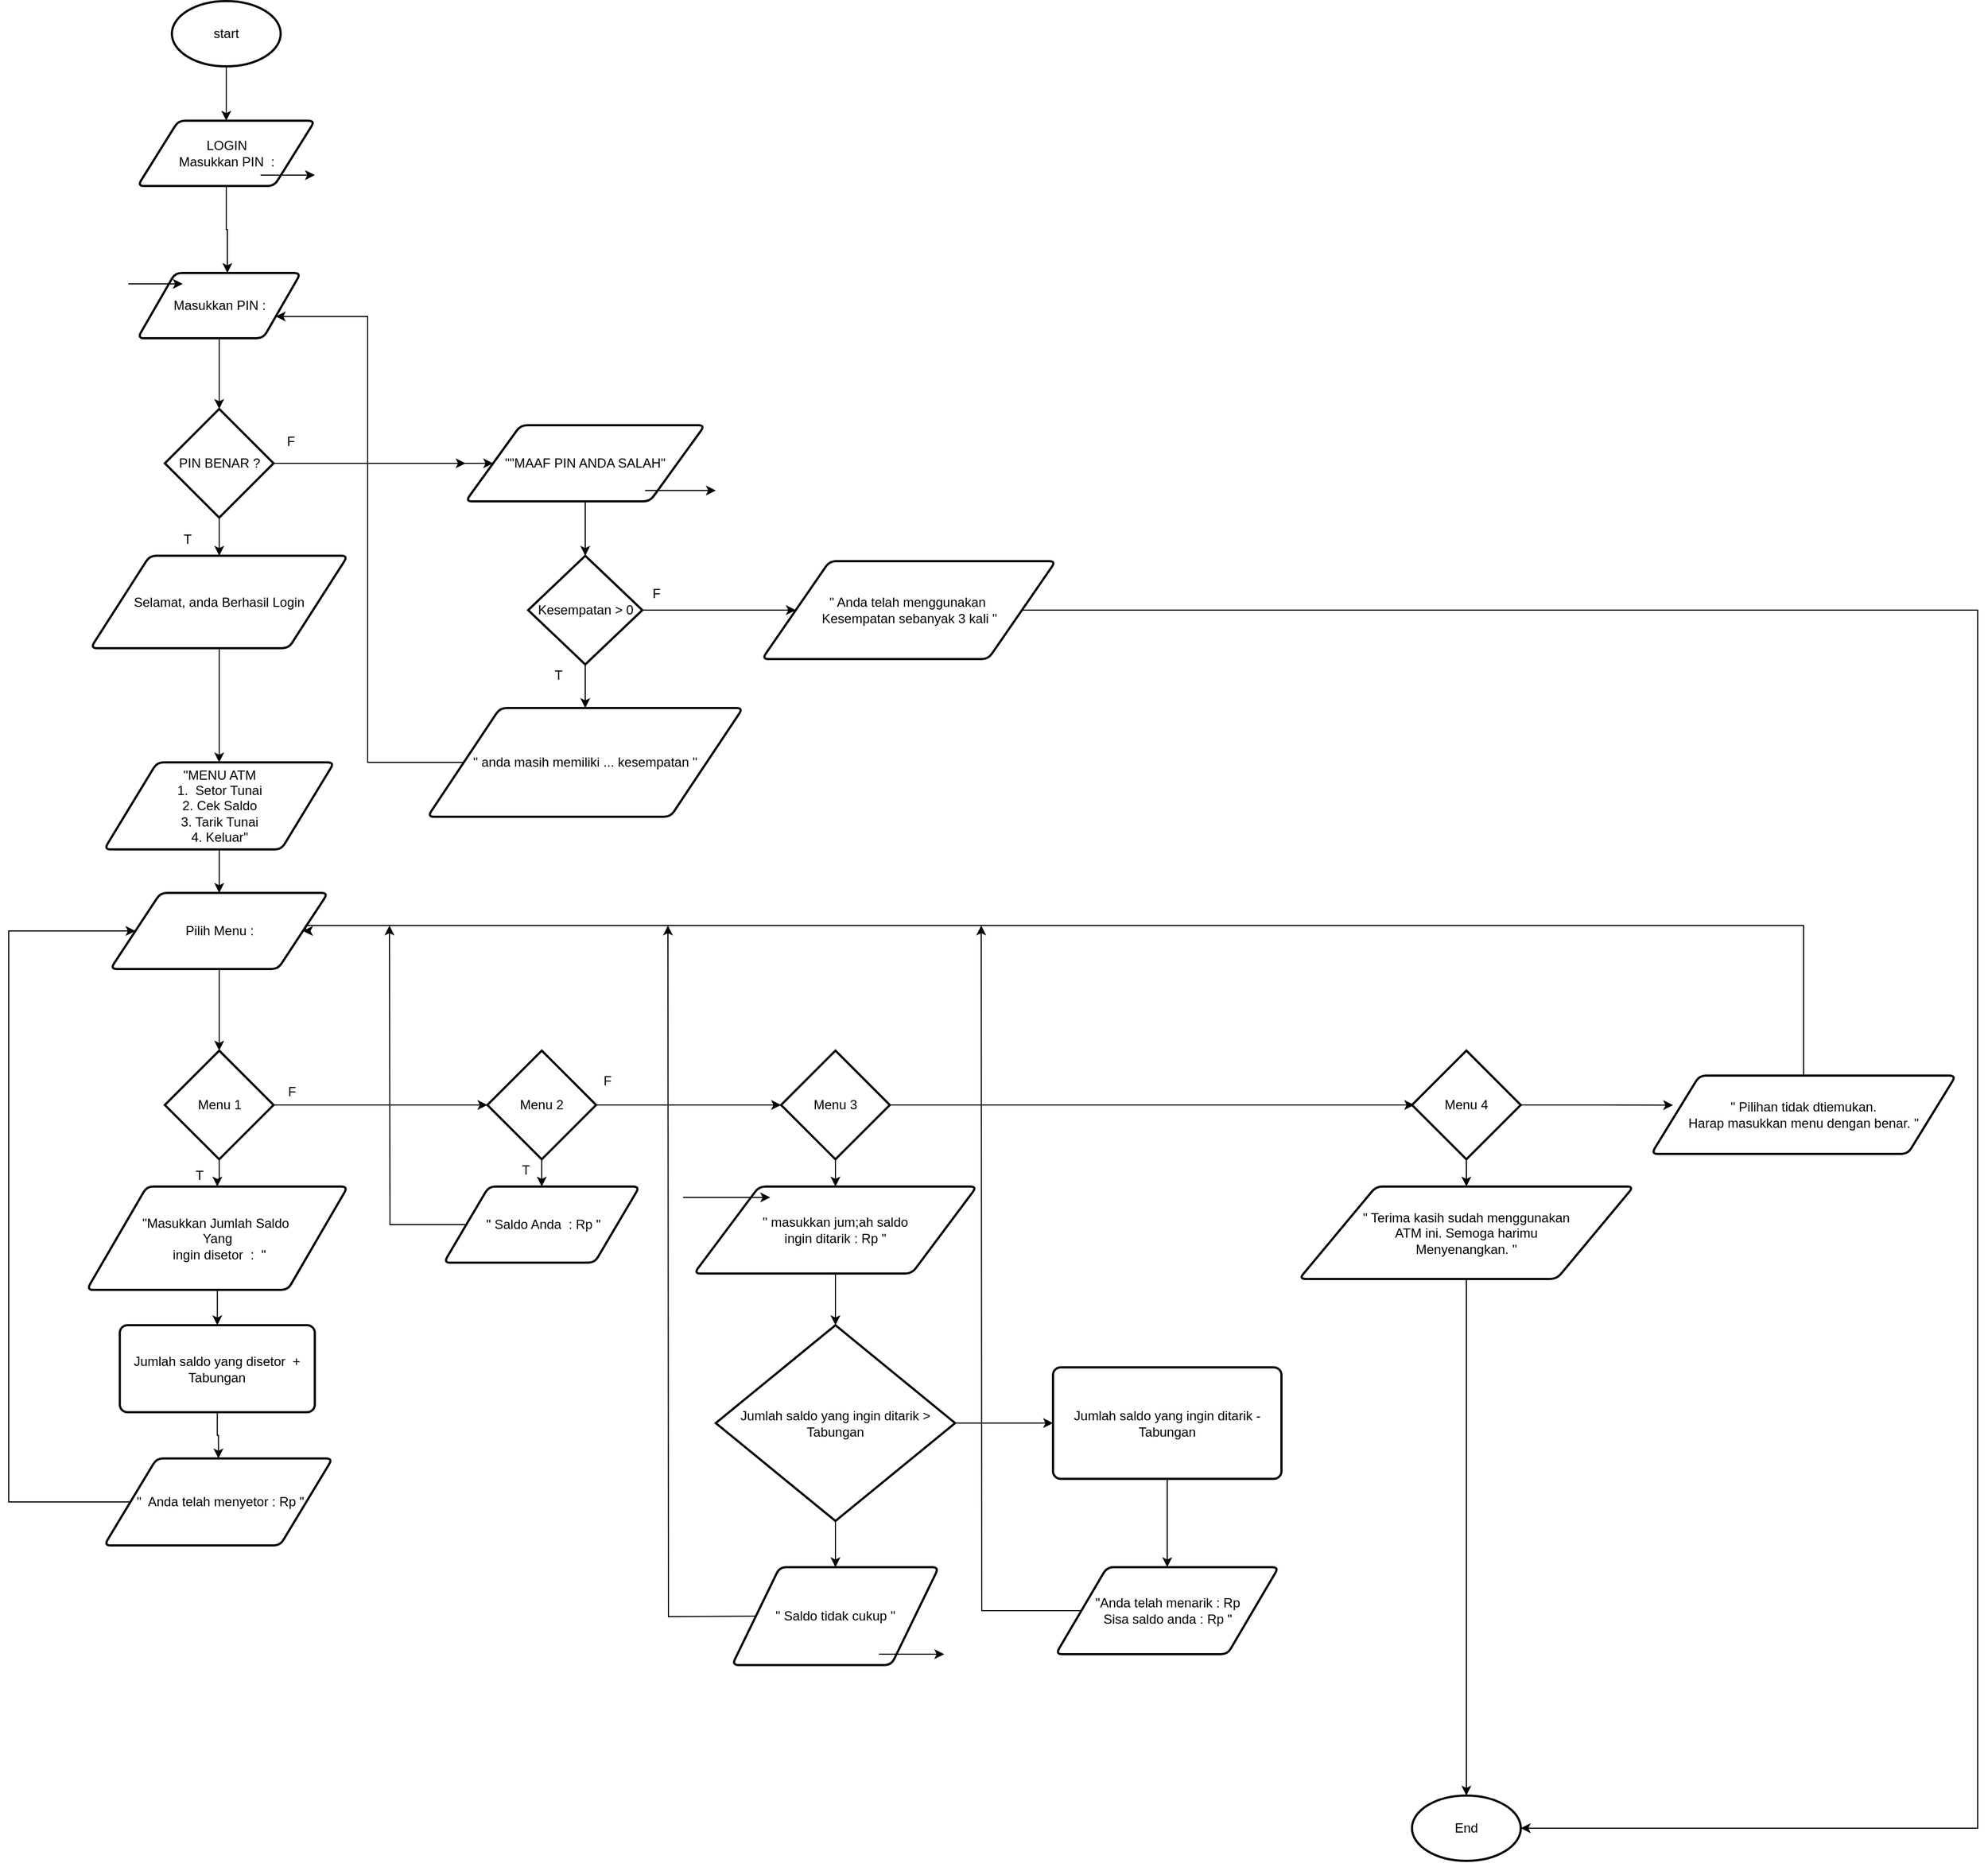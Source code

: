 <mxfile version="24.7.17">
  <diagram name="Page-1" id="WfeEqXm3AiryWU250CXL">
    <mxGraphModel dx="4435" dy="3190" grid="1" gridSize="10" guides="1" tooltips="1" connect="1" arrows="1" fold="1" page="1" pageScale="1" pageWidth="850" pageHeight="1100" math="0" shadow="0">
      <root>
        <mxCell id="0" />
        <mxCell id="1" parent="0" />
        <mxCell id="5Bb7WlTaSMSs6JGdZW2B-2" style="edgeStyle=orthogonalEdgeStyle;rounded=0;orthogonalLoop=1;jettySize=auto;html=1;entryX=0.5;entryY=0;entryDx=0;entryDy=0;" edge="1" parent="1" source="0thAzxqcYuXaU6FJJAwK-1" target="0thAzxqcYuXaU6FJJAwK-3">
          <mxGeometry relative="1" as="geometry" />
        </mxCell>
        <mxCell id="0thAzxqcYuXaU6FJJAwK-1" value="start" style="strokeWidth=2;html=1;shape=mxgraph.flowchart.start_1;whiteSpace=wrap;" vertex="1" parent="1">
          <mxGeometry x="100" y="-1070" width="100" height="60" as="geometry" />
        </mxCell>
        <mxCell id="5Bb7WlTaSMSs6JGdZW2B-3" style="edgeStyle=orthogonalEdgeStyle;rounded=0;orthogonalLoop=1;jettySize=auto;html=1;entryX=0.55;entryY=0;entryDx=0;entryDy=0;entryPerimeter=0;" edge="1" parent="1" source="0thAzxqcYuXaU6FJJAwK-3" target="0thAzxqcYuXaU6FJJAwK-6">
          <mxGeometry relative="1" as="geometry">
            <mxPoint x="150" y="-830" as="targetPoint" />
          </mxGeometry>
        </mxCell>
        <mxCell id="0thAzxqcYuXaU6FJJAwK-3" value="LOGIN&lt;div&gt;Masukkan PIN&amp;nbsp; :&lt;/div&gt;" style="shape=parallelogram;html=1;strokeWidth=2;perimeter=parallelogramPerimeter;whiteSpace=wrap;rounded=1;arcSize=12;size=0.23;" vertex="1" parent="1">
          <mxGeometry x="68.5" y="-960" width="163" height="60" as="geometry" />
        </mxCell>
        <mxCell id="0thAzxqcYuXaU6FJJAwK-4" value="" style="endArrow=classic;html=1;rounded=0;" edge="1" parent="1">
          <mxGeometry width="50" height="50" relative="1" as="geometry">
            <mxPoint x="181.5" y="-910" as="sourcePoint" />
            <mxPoint x="231.5" y="-910" as="targetPoint" />
          </mxGeometry>
        </mxCell>
        <mxCell id="0thAzxqcYuXaU6FJJAwK-6" value="Masukkan PIN :" style="shape=parallelogram;html=1;strokeWidth=2;perimeter=parallelogramPerimeter;whiteSpace=wrap;rounded=1;arcSize=12;size=0.23;" vertex="1" parent="1">
          <mxGeometry x="68.5" y="-820" width="150" height="60" as="geometry" />
        </mxCell>
        <mxCell id="0thAzxqcYuXaU6FJJAwK-8" value="" style="endArrow=classic;html=1;rounded=0;" edge="1" parent="1">
          <mxGeometry width="50" height="50" relative="1" as="geometry">
            <mxPoint x="60" y="-810" as="sourcePoint" />
            <mxPoint x="110" y="-810" as="targetPoint" />
          </mxGeometry>
        </mxCell>
        <mxCell id="5Bb7WlTaSMSs6JGdZW2B-5" style="edgeStyle=orthogonalEdgeStyle;rounded=0;orthogonalLoop=1;jettySize=auto;html=1;exitX=1;exitY=0.5;exitDx=0;exitDy=0;exitPerimeter=0;" edge="1" parent="1" source="0thAzxqcYuXaU6FJJAwK-11">
          <mxGeometry relative="1" as="geometry">
            <mxPoint x="370" y="-645" as="targetPoint" />
          </mxGeometry>
        </mxCell>
        <mxCell id="5Bb7WlTaSMSs6JGdZW2B-106" value="" style="edgeStyle=orthogonalEdgeStyle;rounded=0;orthogonalLoop=1;jettySize=auto;html=1;" edge="1" parent="1" source="0thAzxqcYuXaU6FJJAwK-11" target="5Bb7WlTaSMSs6JGdZW2B-105">
          <mxGeometry relative="1" as="geometry" />
        </mxCell>
        <mxCell id="0thAzxqcYuXaU6FJJAwK-11" value="PIN BENAR ?" style="strokeWidth=2;html=1;shape=mxgraph.flowchart.decision;whiteSpace=wrap;" vertex="1" parent="1">
          <mxGeometry x="93.5" y="-695" width="100" height="100" as="geometry" />
        </mxCell>
        <mxCell id="5Bb7WlTaSMSs6JGdZW2B-85" value="" style="edgeStyle=orthogonalEdgeStyle;rounded=0;orthogonalLoop=1;jettySize=auto;html=1;" edge="1" parent="1" source="0thAzxqcYuXaU6FJJAwK-19" target="5Bb7WlTaSMSs6JGdZW2B-84">
          <mxGeometry relative="1" as="geometry" />
        </mxCell>
        <mxCell id="5Bb7WlTaSMSs6JGdZW2B-86" style="edgeStyle=orthogonalEdgeStyle;rounded=0;orthogonalLoop=1;jettySize=auto;html=1;" edge="1" parent="1" source="0thAzxqcYuXaU6FJJAwK-19" target="5Bb7WlTaSMSs6JGdZW2B-87">
          <mxGeometry relative="1" as="geometry">
            <mxPoint x="690" y="-510" as="targetPoint" />
          </mxGeometry>
        </mxCell>
        <mxCell id="0thAzxqcYuXaU6FJJAwK-19" value="Kesempatan &amp;gt; 0" style="strokeWidth=2;html=1;shape=mxgraph.flowchart.decision;whiteSpace=wrap;" vertex="1" parent="1">
          <mxGeometry x="427.5" y="-560" width="105" height="100" as="geometry" />
        </mxCell>
        <mxCell id="5Bb7WlTaSMSs6JGdZW2B-108" value="" style="edgeStyle=orthogonalEdgeStyle;rounded=0;orthogonalLoop=1;jettySize=auto;html=1;" edge="1" parent="1" source="0thAzxqcYuXaU6FJJAwK-35" target="0thAzxqcYuXaU6FJJAwK-41">
          <mxGeometry relative="1" as="geometry" />
        </mxCell>
        <mxCell id="0thAzxqcYuXaU6FJJAwK-35" value="&quot;MENU ATM&lt;div&gt;1.&amp;nbsp; Setor Tunai&lt;/div&gt;&lt;div&gt;2. Cek Saldo&lt;/div&gt;&lt;div&gt;3. Tarik Tunai&lt;/div&gt;&lt;div&gt;4. Keluar&quot;&lt;/div&gt;" style="shape=parallelogram;html=1;strokeWidth=2;perimeter=parallelogramPerimeter;whiteSpace=wrap;rounded=1;arcSize=12;size=0.23;" vertex="1" parent="1">
          <mxGeometry x="37.75" y="-370" width="211.5" height="80" as="geometry" />
        </mxCell>
        <mxCell id="0thAzxqcYuXaU6FJJAwK-41" value="Pilih Menu :" style="shape=parallelogram;html=1;strokeWidth=2;perimeter=parallelogramPerimeter;whiteSpace=wrap;rounded=1;arcSize=12;size=0.23;" vertex="1" parent="1">
          <mxGeometry x="43.5" y="-250" width="200" height="70" as="geometry" />
        </mxCell>
        <mxCell id="5Bb7WlTaSMSs6JGdZW2B-32" value="" style="edgeStyle=orthogonalEdgeStyle;rounded=0;orthogonalLoop=1;jettySize=auto;html=1;" edge="1" parent="1" source="0thAzxqcYuXaU6FJJAwK-47" target="0thAzxqcYuXaU6FJJAwK-50">
          <mxGeometry relative="1" as="geometry" />
        </mxCell>
        <mxCell id="0thAzxqcYuXaU6FJJAwK-47" value="Menu 1" style="strokeWidth=2;html=1;shape=mxgraph.flowchart.decision;whiteSpace=wrap;" vertex="1" parent="1">
          <mxGeometry x="93.5" y="-105" width="100" height="100" as="geometry" />
        </mxCell>
        <mxCell id="5Bb7WlTaSMSs6JGdZW2B-48" value="" style="edgeStyle=orthogonalEdgeStyle;rounded=0;orthogonalLoop=1;jettySize=auto;html=1;" edge="1" parent="1" source="0thAzxqcYuXaU6FJJAwK-50" target="5Bb7WlTaSMSs6JGdZW2B-44">
          <mxGeometry relative="1" as="geometry" />
        </mxCell>
        <mxCell id="0thAzxqcYuXaU6FJJAwK-50" value="&quot;Masukkan Jumlah Saldo&amp;nbsp;&lt;div&gt;Yang&lt;div&gt;&amp;nbsp;ingin disetor&amp;nbsp; :&amp;nbsp; &quot;&lt;/div&gt;&lt;/div&gt;" style="shape=parallelogram;html=1;strokeWidth=2;perimeter=parallelogramPerimeter;whiteSpace=wrap;rounded=1;arcSize=12;size=0.23;" vertex="1" parent="1">
          <mxGeometry x="21.75" y="20" width="240" height="95" as="geometry" />
        </mxCell>
        <mxCell id="5Bb7WlTaSMSs6JGdZW2B-36" style="edgeStyle=orthogonalEdgeStyle;rounded=0;orthogonalLoop=1;jettySize=auto;html=1;exitX=0;exitY=0.5;exitDx=0;exitDy=0;" edge="1" parent="1" source="0thAzxqcYuXaU6FJJAwK-52" target="0thAzxqcYuXaU6FJJAwK-41">
          <mxGeometry relative="1" as="geometry">
            <Array as="points">
              <mxPoint x="-50" y="310" />
              <mxPoint x="-50" y="-215" />
            </Array>
          </mxGeometry>
        </mxCell>
        <mxCell id="0thAzxqcYuXaU6FJJAwK-52" value="&amp;nbsp;&quot;&amp;nbsp; Anda telah menyetor : Rp &quot;" style="shape=parallelogram;html=1;strokeWidth=2;perimeter=parallelogramPerimeter;whiteSpace=wrap;rounded=1;arcSize=12;size=0.23;" vertex="1" parent="1">
          <mxGeometry x="37.75" y="270" width="210" height="80" as="geometry" />
        </mxCell>
        <mxCell id="5Bb7WlTaSMSs6JGdZW2B-38" style="edgeStyle=orthogonalEdgeStyle;rounded=0;orthogonalLoop=1;jettySize=auto;html=1;entryX=0.5;entryY=0;entryDx=0;entryDy=0;" edge="1" parent="1" source="0thAzxqcYuXaU6FJJAwK-55" target="0thAzxqcYuXaU6FJJAwK-59">
          <mxGeometry relative="1" as="geometry" />
        </mxCell>
        <mxCell id="5Bb7WlTaSMSs6JGdZW2B-41" style="edgeStyle=orthogonalEdgeStyle;rounded=0;orthogonalLoop=1;jettySize=auto;html=1;" edge="1" parent="1" source="0thAzxqcYuXaU6FJJAwK-55">
          <mxGeometry relative="1" as="geometry">
            <mxPoint x="660" y="-55" as="targetPoint" />
          </mxGeometry>
        </mxCell>
        <mxCell id="0thAzxqcYuXaU6FJJAwK-55" value="Menu 2" style="strokeWidth=2;html=1;shape=mxgraph.flowchart.decision;whiteSpace=wrap;" vertex="1" parent="1">
          <mxGeometry x="390" y="-105" width="100" height="100" as="geometry" />
        </mxCell>
        <mxCell id="5Bb7WlTaSMSs6JGdZW2B-37" style="edgeStyle=orthogonalEdgeStyle;rounded=0;orthogonalLoop=1;jettySize=auto;html=1;" edge="1" parent="1" source="0thAzxqcYuXaU6FJJAwK-59">
          <mxGeometry relative="1" as="geometry">
            <mxPoint x="300" y="-220" as="targetPoint" />
          </mxGeometry>
        </mxCell>
        <mxCell id="0thAzxqcYuXaU6FJJAwK-59" value="&amp;nbsp;&quot; Saldo Anda&amp;nbsp; : Rp &quot;" style="shape=parallelogram;html=1;strokeWidth=2;perimeter=parallelogramPerimeter;whiteSpace=wrap;rounded=1;arcSize=12;size=0.23;" vertex="1" parent="1">
          <mxGeometry x="350" y="20" width="180" height="70" as="geometry" />
        </mxCell>
        <mxCell id="5Bb7WlTaSMSs6JGdZW2B-56" value="" style="edgeStyle=orthogonalEdgeStyle;rounded=0;orthogonalLoop=1;jettySize=auto;html=1;" edge="1" parent="1" source="0thAzxqcYuXaU6FJJAwK-61" target="5Bb7WlTaSMSs6JGdZW2B-54">
          <mxGeometry relative="1" as="geometry" />
        </mxCell>
        <mxCell id="5Bb7WlTaSMSs6JGdZW2B-80" style="edgeStyle=orthogonalEdgeStyle;rounded=0;orthogonalLoop=1;jettySize=auto;html=1;exitX=1;exitY=0.5;exitDx=0;exitDy=0;exitPerimeter=0;" edge="1" parent="1" source="0thAzxqcYuXaU6FJJAwK-61">
          <mxGeometry relative="1" as="geometry">
            <mxPoint x="1242" y="-55" as="targetPoint" />
          </mxGeometry>
        </mxCell>
        <mxCell id="0thAzxqcYuXaU6FJJAwK-61" value="Menu 3" style="strokeWidth=2;html=1;shape=mxgraph.flowchart.decision;whiteSpace=wrap;" vertex="1" parent="1">
          <mxGeometry x="660" y="-105" width="100" height="100" as="geometry" />
        </mxCell>
        <mxCell id="5Bb7WlTaSMSs6JGdZW2B-1" value="" style="edgeStyle=orthogonalEdgeStyle;rounded=0;orthogonalLoop=1;jettySize=auto;html=1;" edge="1" parent="1" source="0thAzxqcYuXaU6FJJAwK-11" target="0thAzxqcYuXaU6FJJAwK-15">
          <mxGeometry relative="1" as="geometry">
            <mxPoint x="570" y="-660" as="targetPoint" />
            <mxPoint x="194" y="-645" as="sourcePoint" />
          </mxGeometry>
        </mxCell>
        <mxCell id="0thAzxqcYuXaU6FJJAwK-15" value="&quot;&quot;MAAF PIN ANDA SALAH&quot;" style="shape=parallelogram;html=1;strokeWidth=2;perimeter=parallelogramPerimeter;whiteSpace=wrap;rounded=1;arcSize=12;size=0.23;" vertex="1" parent="1">
          <mxGeometry x="370" y="-680" width="220" height="70" as="geometry" />
        </mxCell>
        <mxCell id="5Bb7WlTaSMSs6JGdZW2B-4" style="edgeStyle=orthogonalEdgeStyle;rounded=0;orthogonalLoop=1;jettySize=auto;html=1;exitX=0.5;exitY=1;exitDx=0;exitDy=0;entryX=0.5;entryY=0;entryDx=0;entryDy=0;entryPerimeter=0;" edge="1" parent="1" source="0thAzxqcYuXaU6FJJAwK-6" target="0thAzxqcYuXaU6FJJAwK-11">
          <mxGeometry relative="1" as="geometry" />
        </mxCell>
        <mxCell id="5Bb7WlTaSMSs6JGdZW2B-7" value="" style="endArrow=classic;html=1;rounded=0;exitX=0.75;exitY=1;exitDx=0;exitDy=0;" edge="1" parent="1">
          <mxGeometry width="50" height="50" relative="1" as="geometry">
            <mxPoint x="535" y="-620" as="sourcePoint" />
            <mxPoint x="600" y="-620" as="targetPoint" />
          </mxGeometry>
        </mxCell>
        <mxCell id="5Bb7WlTaSMSs6JGdZW2B-8" style="edgeStyle=orthogonalEdgeStyle;rounded=0;orthogonalLoop=1;jettySize=auto;html=1;exitX=0.5;exitY=1;exitDx=0;exitDy=0;entryX=0.5;entryY=0;entryDx=0;entryDy=0;entryPerimeter=0;" edge="1" parent="1" source="0thAzxqcYuXaU6FJJAwK-15" target="0thAzxqcYuXaU6FJJAwK-19">
          <mxGeometry relative="1" as="geometry" />
        </mxCell>
        <mxCell id="5Bb7WlTaSMSs6JGdZW2B-18" value="F" style="text;html=1;align=center;verticalAlign=middle;resizable=0;points=[];autosize=1;strokeColor=none;fillColor=none;" vertex="1" parent="1">
          <mxGeometry x="193.5" y="-680" width="30" height="30" as="geometry" />
        </mxCell>
        <mxCell id="5Bb7WlTaSMSs6JGdZW2B-19" value="T" style="text;html=1;align=center;verticalAlign=middle;resizable=0;points=[];autosize=1;strokeColor=none;fillColor=none;" vertex="1" parent="1">
          <mxGeometry x="98.5" y="-590" width="30" height="30" as="geometry" />
        </mxCell>
        <mxCell id="5Bb7WlTaSMSs6JGdZW2B-26" style="edgeStyle=orthogonalEdgeStyle;rounded=0;orthogonalLoop=1;jettySize=auto;html=1;exitX=0.5;exitY=1;exitDx=0;exitDy=0;entryX=0.5;entryY=0;entryDx=0;entryDy=0;entryPerimeter=0;" edge="1" parent="1" source="0thAzxqcYuXaU6FJJAwK-41" target="0thAzxqcYuXaU6FJJAwK-47">
          <mxGeometry relative="1" as="geometry" />
        </mxCell>
        <mxCell id="5Bb7WlTaSMSs6JGdZW2B-40" style="edgeStyle=orthogonalEdgeStyle;rounded=0;orthogonalLoop=1;jettySize=auto;html=1;entryX=0;entryY=0.5;entryDx=0;entryDy=0;entryPerimeter=0;" edge="1" parent="1" source="0thAzxqcYuXaU6FJJAwK-47" target="0thAzxqcYuXaU6FJJAwK-55">
          <mxGeometry relative="1" as="geometry" />
        </mxCell>
        <mxCell id="5Bb7WlTaSMSs6JGdZW2B-42" value="F" style="text;html=1;align=center;verticalAlign=middle;resizable=0;points=[];autosize=1;strokeColor=none;fillColor=none;" vertex="1" parent="1">
          <mxGeometry x="195" y="-82" width="30" height="30" as="geometry" />
        </mxCell>
        <mxCell id="5Bb7WlTaSMSs6JGdZW2B-43" value="T" style="text;html=1;align=center;verticalAlign=middle;resizable=0;points=[];autosize=1;strokeColor=none;fillColor=none;" vertex="1" parent="1">
          <mxGeometry x="110" y="-5" width="30" height="30" as="geometry" />
        </mxCell>
        <mxCell id="5Bb7WlTaSMSs6JGdZW2B-49" value="" style="edgeStyle=orthogonalEdgeStyle;rounded=0;orthogonalLoop=1;jettySize=auto;html=1;" edge="1" parent="1" source="5Bb7WlTaSMSs6JGdZW2B-44" target="0thAzxqcYuXaU6FJJAwK-52">
          <mxGeometry relative="1" as="geometry" />
        </mxCell>
        <mxCell id="5Bb7WlTaSMSs6JGdZW2B-44" value="Jumlah saldo yang disetor&amp;nbsp; + Tabungan" style="rounded=1;whiteSpace=wrap;html=1;absoluteArcSize=1;arcSize=14;strokeWidth=2;" vertex="1" parent="1">
          <mxGeometry x="52.13" y="147.5" width="179.25" height="80" as="geometry" />
        </mxCell>
        <mxCell id="5Bb7WlTaSMSs6JGdZW2B-58" value="" style="edgeStyle=orthogonalEdgeStyle;rounded=0;orthogonalLoop=1;jettySize=auto;html=1;" edge="1" parent="1" source="5Bb7WlTaSMSs6JGdZW2B-54" target="5Bb7WlTaSMSs6JGdZW2B-57">
          <mxGeometry relative="1" as="geometry" />
        </mxCell>
        <mxCell id="5Bb7WlTaSMSs6JGdZW2B-54" value="&amp;nbsp;&quot; masukkan jum;ah saldo&amp;nbsp;&lt;div&gt;ingin ditarik : Rp &quot;&lt;/div&gt;" style="shape=parallelogram;html=1;strokeWidth=2;perimeter=parallelogramPerimeter;whiteSpace=wrap;rounded=1;arcSize=12;size=0.23;" vertex="1" parent="1">
          <mxGeometry x="580" y="20" width="260" height="80" as="geometry" />
        </mxCell>
        <mxCell id="5Bb7WlTaSMSs6JGdZW2B-67" value="" style="edgeStyle=orthogonalEdgeStyle;rounded=0;orthogonalLoop=1;jettySize=auto;html=1;" edge="1" parent="1" source="5Bb7WlTaSMSs6JGdZW2B-57">
          <mxGeometry relative="1" as="geometry">
            <mxPoint x="710" y="370" as="targetPoint" />
          </mxGeometry>
        </mxCell>
        <mxCell id="5Bb7WlTaSMSs6JGdZW2B-69" value="" style="edgeStyle=orthogonalEdgeStyle;rounded=0;orthogonalLoop=1;jettySize=auto;html=1;" edge="1" parent="1" source="5Bb7WlTaSMSs6JGdZW2B-57" target="5Bb7WlTaSMSs6JGdZW2B-68">
          <mxGeometry relative="1" as="geometry" />
        </mxCell>
        <mxCell id="5Bb7WlTaSMSs6JGdZW2B-57" value="Jumlah saldo yang ingin ditarik &amp;gt; Tabungan" style="strokeWidth=2;html=1;shape=mxgraph.flowchart.decision;whiteSpace=wrap;" vertex="1" parent="1">
          <mxGeometry x="600" y="147.5" width="220" height="180" as="geometry" />
        </mxCell>
        <mxCell id="5Bb7WlTaSMSs6JGdZW2B-70" style="edgeStyle=orthogonalEdgeStyle;rounded=0;orthogonalLoop=1;jettySize=auto;html=1;exitX=0;exitY=0.5;exitDx=0;exitDy=0;" edge="1" parent="1">
          <mxGeometry relative="1" as="geometry">
            <mxPoint x="556" y="-220" as="targetPoint" />
            <mxPoint x="636.85" y="415" as="sourcePoint" />
          </mxGeometry>
        </mxCell>
        <mxCell id="5Bb7WlTaSMSs6JGdZW2B-59" value="&quot; Saldo tidak cukup &quot;" style="shape=parallelogram;html=1;strokeWidth=2;perimeter=parallelogramPerimeter;whiteSpace=wrap;rounded=1;arcSize=12;size=0.23;" vertex="1" parent="1">
          <mxGeometry x="615" y="370" width="190" height="90" as="geometry" />
        </mxCell>
        <mxCell id="5Bb7WlTaSMSs6JGdZW2B-65" value="F" style="text;html=1;align=center;verticalAlign=middle;resizable=0;points=[];autosize=1;strokeColor=none;fillColor=none;" vertex="1" parent="1">
          <mxGeometry x="485" y="-92" width="30" height="30" as="geometry" />
        </mxCell>
        <mxCell id="5Bb7WlTaSMSs6JGdZW2B-66" value="T" style="text;html=1;align=center;verticalAlign=middle;resizable=0;points=[];autosize=1;strokeColor=none;fillColor=none;" vertex="1" parent="1">
          <mxGeometry x="410" y="-10" width="30" height="30" as="geometry" />
        </mxCell>
        <mxCell id="5Bb7WlTaSMSs6JGdZW2B-72" value="" style="edgeStyle=orthogonalEdgeStyle;rounded=0;orthogonalLoop=1;jettySize=auto;html=1;" edge="1" parent="1" source="5Bb7WlTaSMSs6JGdZW2B-68" target="5Bb7WlTaSMSs6JGdZW2B-71">
          <mxGeometry relative="1" as="geometry" />
        </mxCell>
        <mxCell id="5Bb7WlTaSMSs6JGdZW2B-68" value="Jumlah saldo yang ingin ditarik - Tabungan" style="rounded=1;whiteSpace=wrap;html=1;absoluteArcSize=1;arcSize=14;strokeWidth=2;" vertex="1" parent="1">
          <mxGeometry x="910" y="186.25" width="210" height="102.5" as="geometry" />
        </mxCell>
        <mxCell id="5Bb7WlTaSMSs6JGdZW2B-79" style="edgeStyle=orthogonalEdgeStyle;rounded=0;orthogonalLoop=1;jettySize=auto;html=1;exitX=0;exitY=0.5;exitDx=0;exitDy=0;" edge="1" parent="1" source="5Bb7WlTaSMSs6JGdZW2B-71">
          <mxGeometry relative="1" as="geometry">
            <mxPoint x="844" y="-220" as="targetPoint" />
          </mxGeometry>
        </mxCell>
        <mxCell id="5Bb7WlTaSMSs6JGdZW2B-71" value="&quot;Anda telah menarik : Rp&lt;div&gt;Sisa saldo anda : Rp &quot;&lt;/div&gt;" style="shape=parallelogram;html=1;strokeWidth=2;perimeter=parallelogramPerimeter;whiteSpace=wrap;rounded=1;arcSize=12;size=0.23;" vertex="1" parent="1">
          <mxGeometry x="912.5" y="370" width="205" height="80" as="geometry" />
        </mxCell>
        <mxCell id="5Bb7WlTaSMSs6JGdZW2B-75" value="" style="endArrow=classic;html=1;rounded=0;" edge="1" parent="1">
          <mxGeometry width="50" height="50" relative="1" as="geometry">
            <mxPoint x="750" y="450" as="sourcePoint" />
            <mxPoint x="810" y="450" as="targetPoint" />
          </mxGeometry>
        </mxCell>
        <mxCell id="5Bb7WlTaSMSs6JGdZW2B-77" value="" style="endArrow=classic;html=1;rounded=0;" edge="1" parent="1">
          <mxGeometry width="50" height="50" relative="1" as="geometry">
            <mxPoint x="570" y="30" as="sourcePoint" />
            <mxPoint x="650" y="30" as="targetPoint" />
          </mxGeometry>
        </mxCell>
        <mxCell id="5Bb7WlTaSMSs6JGdZW2B-94" value="" style="edgeStyle=orthogonalEdgeStyle;rounded=0;orthogonalLoop=1;jettySize=auto;html=1;" edge="1" parent="1" source="5Bb7WlTaSMSs6JGdZW2B-81" target="5Bb7WlTaSMSs6JGdZW2B-93">
          <mxGeometry relative="1" as="geometry" />
        </mxCell>
        <mxCell id="5Bb7WlTaSMSs6JGdZW2B-96" style="edgeStyle=orthogonalEdgeStyle;rounded=0;orthogonalLoop=1;jettySize=auto;html=1;exitX=1;exitY=0.5;exitDx=0;exitDy=0;exitPerimeter=0;" edge="1" parent="1" source="5Bb7WlTaSMSs6JGdZW2B-81">
          <mxGeometry relative="1" as="geometry">
            <mxPoint x="1480.0" y="-54.826" as="targetPoint" />
          </mxGeometry>
        </mxCell>
        <mxCell id="5Bb7WlTaSMSs6JGdZW2B-81" value="Menu 4" style="strokeWidth=2;html=1;shape=mxgraph.flowchart.decision;whiteSpace=wrap;" vertex="1" parent="1">
          <mxGeometry x="1240" y="-105" width="100" height="100" as="geometry" />
        </mxCell>
        <mxCell id="5Bb7WlTaSMSs6JGdZW2B-89" style="edgeStyle=orthogonalEdgeStyle;rounded=0;orthogonalLoop=1;jettySize=auto;html=1;exitX=0;exitY=0.5;exitDx=0;exitDy=0;" edge="1" parent="1" source="5Bb7WlTaSMSs6JGdZW2B-84" target="0thAzxqcYuXaU6FJJAwK-6">
          <mxGeometry relative="1" as="geometry">
            <mxPoint x="300" y="-781.739" as="targetPoint" />
            <Array as="points">
              <mxPoint x="280" y="-370" />
              <mxPoint x="280" y="-780" />
            </Array>
          </mxGeometry>
        </mxCell>
        <mxCell id="5Bb7WlTaSMSs6JGdZW2B-84" value="&quot; anda masih memiliki ... kesempatan &quot;" style="shape=parallelogram;html=1;strokeWidth=2;perimeter=parallelogramPerimeter;whiteSpace=wrap;rounded=1;arcSize=12;size=0.23;" vertex="1" parent="1">
          <mxGeometry x="335" y="-420" width="290" height="100" as="geometry" />
        </mxCell>
        <mxCell id="5Bb7WlTaSMSs6JGdZW2B-87" value="&quot; Anda telah menggunakan&amp;nbsp;&lt;div&gt;Kesempatan sebanyak 3 kali &quot;&lt;/div&gt;" style="shape=parallelogram;html=1;strokeWidth=2;perimeter=parallelogramPerimeter;whiteSpace=wrap;rounded=1;arcSize=12;size=0.23;" vertex="1" parent="1">
          <mxGeometry x="642.5" y="-555" width="270" height="90" as="geometry" />
        </mxCell>
        <mxCell id="5Bb7WlTaSMSs6JGdZW2B-90" value="F" style="text;html=1;align=center;verticalAlign=middle;resizable=0;points=[];autosize=1;strokeColor=none;fillColor=none;" vertex="1" parent="1">
          <mxGeometry x="530" y="-540" width="30" height="30" as="geometry" />
        </mxCell>
        <mxCell id="5Bb7WlTaSMSs6JGdZW2B-91" value="T" style="text;html=1;align=center;verticalAlign=middle;resizable=0;points=[];autosize=1;strokeColor=none;fillColor=none;" vertex="1" parent="1">
          <mxGeometry x="440" y="-465" width="30" height="30" as="geometry" />
        </mxCell>
        <mxCell id="5Bb7WlTaSMSs6JGdZW2B-93" value="&quot; Terima kasih sudah menggunakan&lt;div&gt;ATM ini. Semoga harimu&lt;/div&gt;&lt;div&gt;Menyenangkan. &quot;&lt;/div&gt;" style="shape=parallelogram;html=1;strokeWidth=2;perimeter=parallelogramPerimeter;whiteSpace=wrap;rounded=1;arcSize=12;size=0.23;" vertex="1" parent="1">
          <mxGeometry x="1136.25" y="20" width="307.5" height="85" as="geometry" />
        </mxCell>
        <mxCell id="5Bb7WlTaSMSs6JGdZW2B-101" style="edgeStyle=orthogonalEdgeStyle;rounded=0;orthogonalLoop=1;jettySize=auto;html=1;entryX=1;entryY=0.5;entryDx=0;entryDy=0;" edge="1" parent="1" source="5Bb7WlTaSMSs6JGdZW2B-100" target="0thAzxqcYuXaU6FJJAwK-41">
          <mxGeometry relative="1" as="geometry">
            <mxPoint x="1780.0" y="-240" as="targetPoint" />
            <Array as="points">
              <mxPoint x="1600" y="-220" />
              <mxPoint x="223" y="-220" />
            </Array>
          </mxGeometry>
        </mxCell>
        <mxCell id="5Bb7WlTaSMSs6JGdZW2B-100" value="&quot; Pilihan tidak dtiemukan.&lt;div&gt;Harap masukkan menu dengan benar. &quot;&lt;/div&gt;" style="shape=parallelogram;html=1;strokeWidth=2;perimeter=parallelogramPerimeter;whiteSpace=wrap;rounded=1;arcSize=12;size=0.158;" vertex="1" parent="1">
          <mxGeometry x="1460" y="-82" width="280" height="72" as="geometry" />
        </mxCell>
        <mxCell id="5Bb7WlTaSMSs6JGdZW2B-102" value="End" style="strokeWidth=2;html=1;shape=mxgraph.flowchart.start_1;whiteSpace=wrap;" vertex="1" parent="1">
          <mxGeometry x="1240" y="580" width="100" height="60" as="geometry" />
        </mxCell>
        <mxCell id="5Bb7WlTaSMSs6JGdZW2B-103" style="edgeStyle=orthogonalEdgeStyle;rounded=0;orthogonalLoop=1;jettySize=auto;html=1;exitX=0.5;exitY=1;exitDx=0;exitDy=0;entryX=0.5;entryY=0;entryDx=0;entryDy=0;entryPerimeter=0;" edge="1" parent="1" source="5Bb7WlTaSMSs6JGdZW2B-93" target="5Bb7WlTaSMSs6JGdZW2B-102">
          <mxGeometry relative="1" as="geometry" />
        </mxCell>
        <mxCell id="5Bb7WlTaSMSs6JGdZW2B-104" style="edgeStyle=orthogonalEdgeStyle;rounded=0;orthogonalLoop=1;jettySize=auto;html=1;entryX=1;entryY=0.5;entryDx=0;entryDy=0;entryPerimeter=0;" edge="1" parent="1" source="5Bb7WlTaSMSs6JGdZW2B-87" target="5Bb7WlTaSMSs6JGdZW2B-102">
          <mxGeometry relative="1" as="geometry">
            <Array as="points">
              <mxPoint x="1760" y="-510" />
              <mxPoint x="1760" y="610" />
            </Array>
          </mxGeometry>
        </mxCell>
        <mxCell id="5Bb7WlTaSMSs6JGdZW2B-107" value="" style="edgeStyle=orthogonalEdgeStyle;rounded=0;orthogonalLoop=1;jettySize=auto;html=1;" edge="1" parent="1" source="5Bb7WlTaSMSs6JGdZW2B-105" target="0thAzxqcYuXaU6FJJAwK-35">
          <mxGeometry relative="1" as="geometry" />
        </mxCell>
        <mxCell id="5Bb7WlTaSMSs6JGdZW2B-105" value="Selamat, anda Berhasil Login" style="shape=parallelogram;html=1;strokeWidth=2;perimeter=parallelogramPerimeter;whiteSpace=wrap;rounded=1;arcSize=12;size=0.23;" vertex="1" parent="1">
          <mxGeometry x="25.25" y="-560" width="236.5" height="85" as="geometry" />
        </mxCell>
      </root>
    </mxGraphModel>
  </diagram>
</mxfile>

